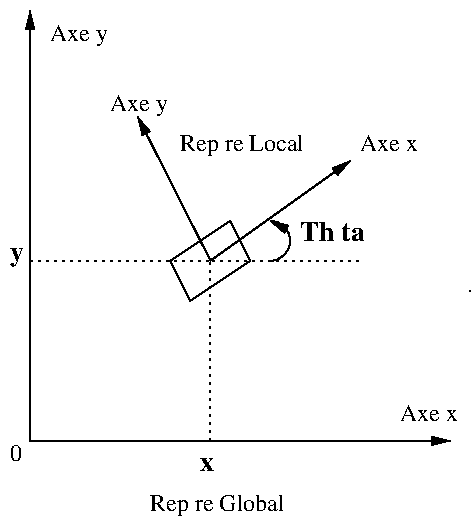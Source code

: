 #FIG 3.2
Landscape
Center
Inches
Letter  
100.00
Single
-2
1200 2
0 32 #bec3be
0 33 #bec3be
0 34 #414141
0 35 #868286
0 36 #868286
0 37 #bec3be
0 38 #dfe3df
0 39 #494549
0 40 #494549
0 41 #8e8e8e
6 2775 2250 6300 6150
5 1 0 1 0 7 50 -1 -1 0.000 0 0 0 1 4800.000 4050.000 4800 3900 4950 4050 4800 4200
	1 1 1.00 60.00 120.00
6 4050 3900 4650 4500
2 1 0 1 0 7 50 -1 -1 0.000 0 0 -1 0 0 5
	 4050 4200 4500 3900 4650 4200 4200 4500 4050 4200
-6
2 1 0 1 0 7 50 -1 -1 0.000 0 0 -1 1 1 3
	1 1 1.00 60.00 120.00
	1 1 1.00 60.00 120.00
	 3000 2325 3000 5550 6150 5550
2 1 0 1 0 7 50 -1 -1 0.000 0 0 -1 1 0 2
	1 1 1.00 60.00 120.00
	 4350 4200 5400 3450
2 1 0 1 0 7 50 -1 -1 0.000 0 0 -1 0 0 1
	 6300 4425
2 1 2 1 0 7 50 -1 -1 3.000 0 0 -1 0 0 2
	 4350 4200 5475 4200
2 1 2 1 0 7 50 -1 -1 3.000 0 0 -1 0 0 2
	 4350 4200 4350 5550
2 1 2 1 0 7 50 -1 -1 3.000 0 0 -1 0 0 2
	 4350 4200 3000 4200
2 1 0 1 0 7 50 -1 -1 0.000 0 0 -1 1 0 2
	1 1 1.00 60.00 120.00
	 4353 4199 3808 3121
2 2 0 0 0 7 50 -1 -1 0.000 0 0 -1 0 0 5
	 2775 2250 6300 2250 6300 6150 2775 6150 2775 2250
4 0 0 50 -1 0 12 0.0000 4 135 90 2850 5700 0\001
4 0 0 50 -1 0 12 0.0000 4 180 450 3150 2550 Axe y\001
4 0 0 50 -1 0 12 0.0000 4 135 450 5775 5400 Axe x\001
4 0 0 50 -1 2 14 0.0000 4 165 555 5025 4050 Th\351ta\001
4 0 0 50 -1 2 14 0.0000 4 105 105 4275 5775 x\001
4 0 0 50 -1 2 14 0.0000 4 150 105 2850 4200 y\001
4 0 0 50 -1 0 12 0.0000 4 180 1080 3900 6075 Rep\350re Global\001
4 0 0 50 -1 0 12 0.0000 4 135 450 5475 3375 Axe x\001
4 0 0 50 -1 0 12 0.0000 4 180 450 3600 3075 Axe y\001
4 0 0 50 -1 0 12 0.0000 4 180 1005 4125 3375 Rep\350re Local\001
-6
